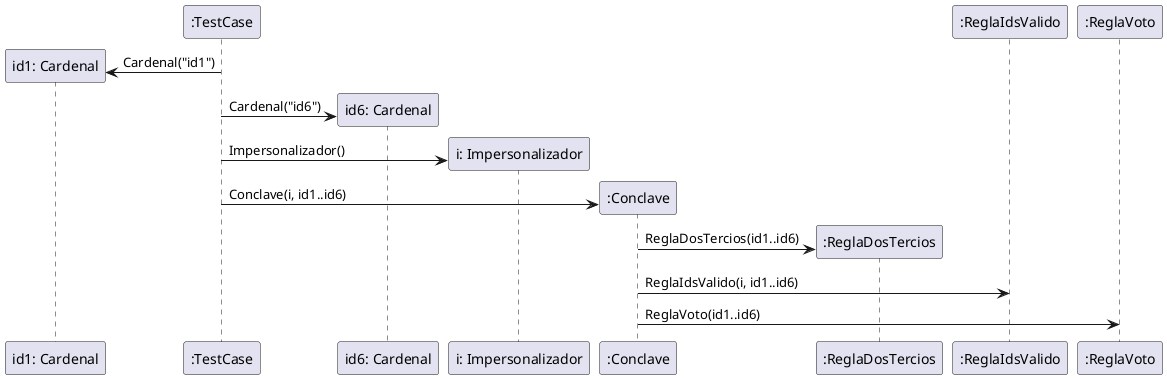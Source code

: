 @startuml

create "id1: Cardenal"
":TestCase" -> "id1: Cardenal": Cardenal("id1")
create "id6: Cardenal"
":TestCase" -> "id6: Cardenal": Cardenal("id6")
create "i: Impersonalizador"
":TestCase" -> "i: Impersonalizador": Impersonalizador()
create ":Conclave"
":TestCase" -> ":Conclave": Conclave(i, id1..id6)
create ":ReglaDosTercios"
":Conclave" -> ":ReglaDosTercios": ReglaDosTercios(id1..id6)
":Conclave" -> ":ReglaIdsValido": ReglaIdsValido(i, id1..id6)
":Conclave" -> ":ReglaVoto": ReglaVoto(id1..id6)

@enduml




